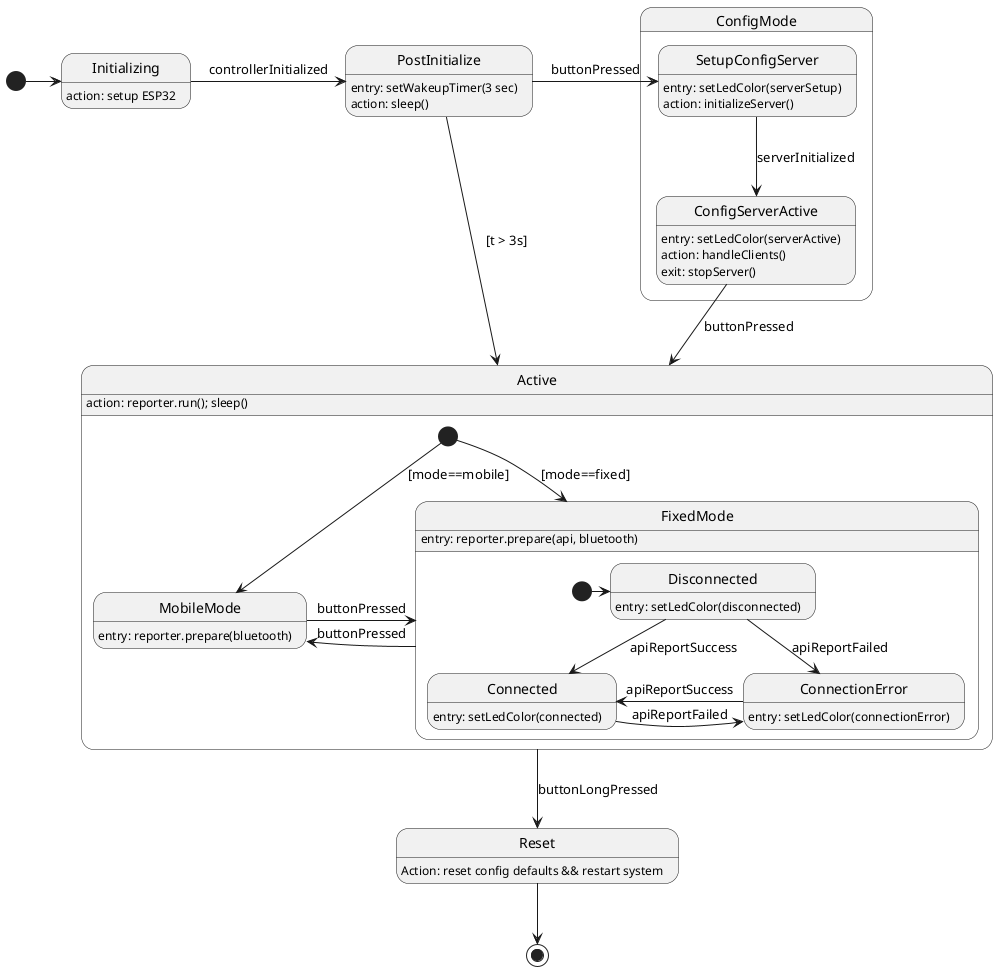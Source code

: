 @startuml


state Initializing
Initializing: action: setup ESP32
state PostInitialize
PostInitialize: entry: setWakeupTimer(3 sec)
PostInitialize: action: sleep()
state ConfigMode
state Active
state Reset
Reset: Action: reset config defaults && restart system

state ConfigMode {
    state SetupConfigServer
    SetupConfigServer: entry: setLedColor(serverSetup)
    SetupConfigServer: action: initializeServer()
    state ConfigServerActive
    ConfigServerActive: entry: setLedColor(serverActive)
    ConfigServerActive: action: handleClients()
    ConfigServerActive: exit: stopServer()
}

state Active {

    state MobileMode
    MobileMode: entry: reporter.prepare(bluetooth)

    state FixedMode {
        state Disconnected
        Disconnected: entry: setLedColor(disconnected)
        state Connected
        Connected: entry: setLedColor(connected)
        state ConnectionError
        ConnectionError: entry: setLedColor(connectionError)

        [*] -> Disconnected
        Disconnected --> Connected : apiReportSuccess
        Disconnected --> ConnectionError : apiReportFailed
        Connected -> ConnectionError : apiReportFailed
        ConnectionError -> Connected : apiReportSuccess
    }
    FixedMode: entry: reporter.prepare(api, bluetooth)


    [*] --> MobileMode : [mode==mobile]
    [*] -> FixedMode : [mode==fixed]
    MobileMode -r-> FixedMode : buttonPressed
    FixedMode -l-> MobileMode : buttonPressed

}
Active: action: reporter.run(); sleep()



[*] -> Initializing
Initializing -> PostInitialize : controllerInitialized
PostInitialize -> SetupConfigServer : buttonPressed
PostInitialize -d-> Active : [t > 3s]
SetupConfigServer -d-> ConfigServerActive : serverInitialized
ConfigServerActive -d-> Active: buttonPressed
Active --> Reset : buttonLongPressed
Reset --> [*] 

@enduml